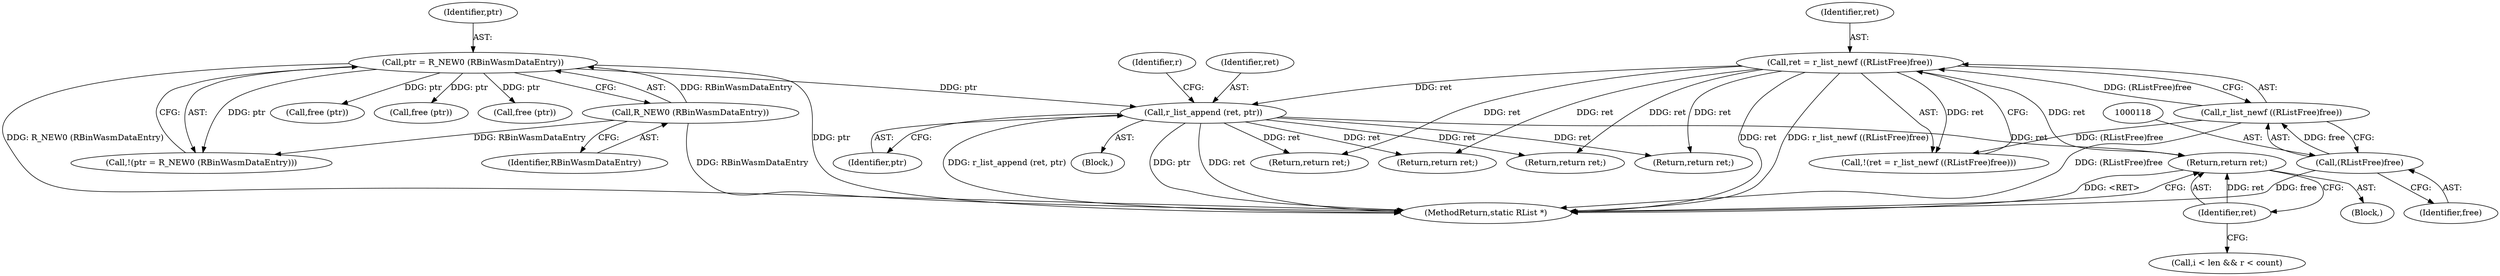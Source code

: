 digraph "0_radare2_d2632f6483a3ceb5d8e0a5fb11142c51c43978b4_0@pointer" {
"1000261" [label="(Return,return ret;)"];
"1000262" [label="(Identifier,ret)"];
"1000114" [label="(Call,ret = r_list_newf ((RListFree)free))"];
"1000116" [label="(Call,r_list_newf ((RListFree)free))"];
"1000117" [label="(Call,(RListFree)free)"];
"1000255" [label="(Call,r_list_append (ret, ptr))"];
"1000172" [label="(Call,ptr = R_NEW0 (RBinWasmDataEntry))"];
"1000174" [label="(Call,R_NEW0 (RBinWasmDataEntry))"];
"1000256" [label="(Identifier,ret)"];
"1000113" [label="(Call,!(ret = r_list_newf ((RListFree)free)))"];
"1000242" [label="(Call,free (ptr))"];
"1000172" [label="(Call,ptr = R_NEW0 (RBinWasmDataEntry))"];
"1000115" [label="(Identifier,ret)"];
"1000119" [label="(Identifier,free)"];
"1000257" [label="(Identifier,ptr)"];
"1000244" [label="(Return,return ret;)"];
"1000175" [label="(Identifier,RBinWasmDataEntry)"];
"1000197" [label="(Return,return ret;)"];
"1000162" [label="(Call,i < len && r < count)"];
"1000177" [label="(Return,return ret;)"];
"1000261" [label="(Return,return ret;)"];
"1000114" [label="(Call,ret = r_list_newf ((RListFree)free))"];
"1000116" [label="(Call,r_list_newf ((RListFree)free))"];
"1000117" [label="(Call,(RListFree)free)"];
"1000255" [label="(Call,r_list_append (ret, ptr))"];
"1000195" [label="(Call,free (ptr))"];
"1000174" [label="(Call,R_NEW0 (RBinWasmDataEntry))"];
"1000263" [label="(MethodReturn,static RList *)"];
"1000259" [label="(Identifier,r)"];
"1000169" [label="(Block,)"];
"1000171" [label="(Call,!(ptr = R_NEW0 (RBinWasmDataEntry)))"];
"1000173" [label="(Identifier,ptr)"];
"1000215" [label="(Call,free (ptr))"];
"1000103" [label="(Block,)"];
"1000262" [label="(Identifier,ret)"];
"1000217" [label="(Return,return ret;)"];
"1000261" -> "1000103"  [label="AST: "];
"1000261" -> "1000262"  [label="CFG: "];
"1000262" -> "1000261"  [label="AST: "];
"1000263" -> "1000261"  [label="CFG: "];
"1000261" -> "1000263"  [label="DDG: <RET>"];
"1000262" -> "1000261"  [label="DDG: ret"];
"1000114" -> "1000261"  [label="DDG: ret"];
"1000255" -> "1000261"  [label="DDG: ret"];
"1000262" -> "1000162"  [label="CFG: "];
"1000114" -> "1000113"  [label="AST: "];
"1000114" -> "1000116"  [label="CFG: "];
"1000115" -> "1000114"  [label="AST: "];
"1000116" -> "1000114"  [label="AST: "];
"1000113" -> "1000114"  [label="CFG: "];
"1000114" -> "1000263"  [label="DDG: ret"];
"1000114" -> "1000263"  [label="DDG: r_list_newf ((RListFree)free)"];
"1000114" -> "1000113"  [label="DDG: ret"];
"1000116" -> "1000114"  [label="DDG: (RListFree)free"];
"1000114" -> "1000177"  [label="DDG: ret"];
"1000114" -> "1000197"  [label="DDG: ret"];
"1000114" -> "1000217"  [label="DDG: ret"];
"1000114" -> "1000244"  [label="DDG: ret"];
"1000114" -> "1000255"  [label="DDG: ret"];
"1000116" -> "1000117"  [label="CFG: "];
"1000117" -> "1000116"  [label="AST: "];
"1000116" -> "1000263"  [label="DDG: (RListFree)free"];
"1000116" -> "1000113"  [label="DDG: (RListFree)free"];
"1000117" -> "1000116"  [label="DDG: free"];
"1000117" -> "1000119"  [label="CFG: "];
"1000118" -> "1000117"  [label="AST: "];
"1000119" -> "1000117"  [label="AST: "];
"1000117" -> "1000263"  [label="DDG: free"];
"1000255" -> "1000169"  [label="AST: "];
"1000255" -> "1000257"  [label="CFG: "];
"1000256" -> "1000255"  [label="AST: "];
"1000257" -> "1000255"  [label="AST: "];
"1000259" -> "1000255"  [label="CFG: "];
"1000255" -> "1000263"  [label="DDG: r_list_append (ret, ptr)"];
"1000255" -> "1000263"  [label="DDG: ptr"];
"1000255" -> "1000263"  [label="DDG: ret"];
"1000255" -> "1000177"  [label="DDG: ret"];
"1000255" -> "1000197"  [label="DDG: ret"];
"1000255" -> "1000217"  [label="DDG: ret"];
"1000255" -> "1000244"  [label="DDG: ret"];
"1000172" -> "1000255"  [label="DDG: ptr"];
"1000172" -> "1000171"  [label="AST: "];
"1000172" -> "1000174"  [label="CFG: "];
"1000173" -> "1000172"  [label="AST: "];
"1000174" -> "1000172"  [label="AST: "];
"1000171" -> "1000172"  [label="CFG: "];
"1000172" -> "1000263"  [label="DDG: ptr"];
"1000172" -> "1000263"  [label="DDG: R_NEW0 (RBinWasmDataEntry)"];
"1000172" -> "1000171"  [label="DDG: ptr"];
"1000174" -> "1000172"  [label="DDG: RBinWasmDataEntry"];
"1000172" -> "1000195"  [label="DDG: ptr"];
"1000172" -> "1000215"  [label="DDG: ptr"];
"1000172" -> "1000242"  [label="DDG: ptr"];
"1000174" -> "1000175"  [label="CFG: "];
"1000175" -> "1000174"  [label="AST: "];
"1000174" -> "1000263"  [label="DDG: RBinWasmDataEntry"];
"1000174" -> "1000171"  [label="DDG: RBinWasmDataEntry"];
}
